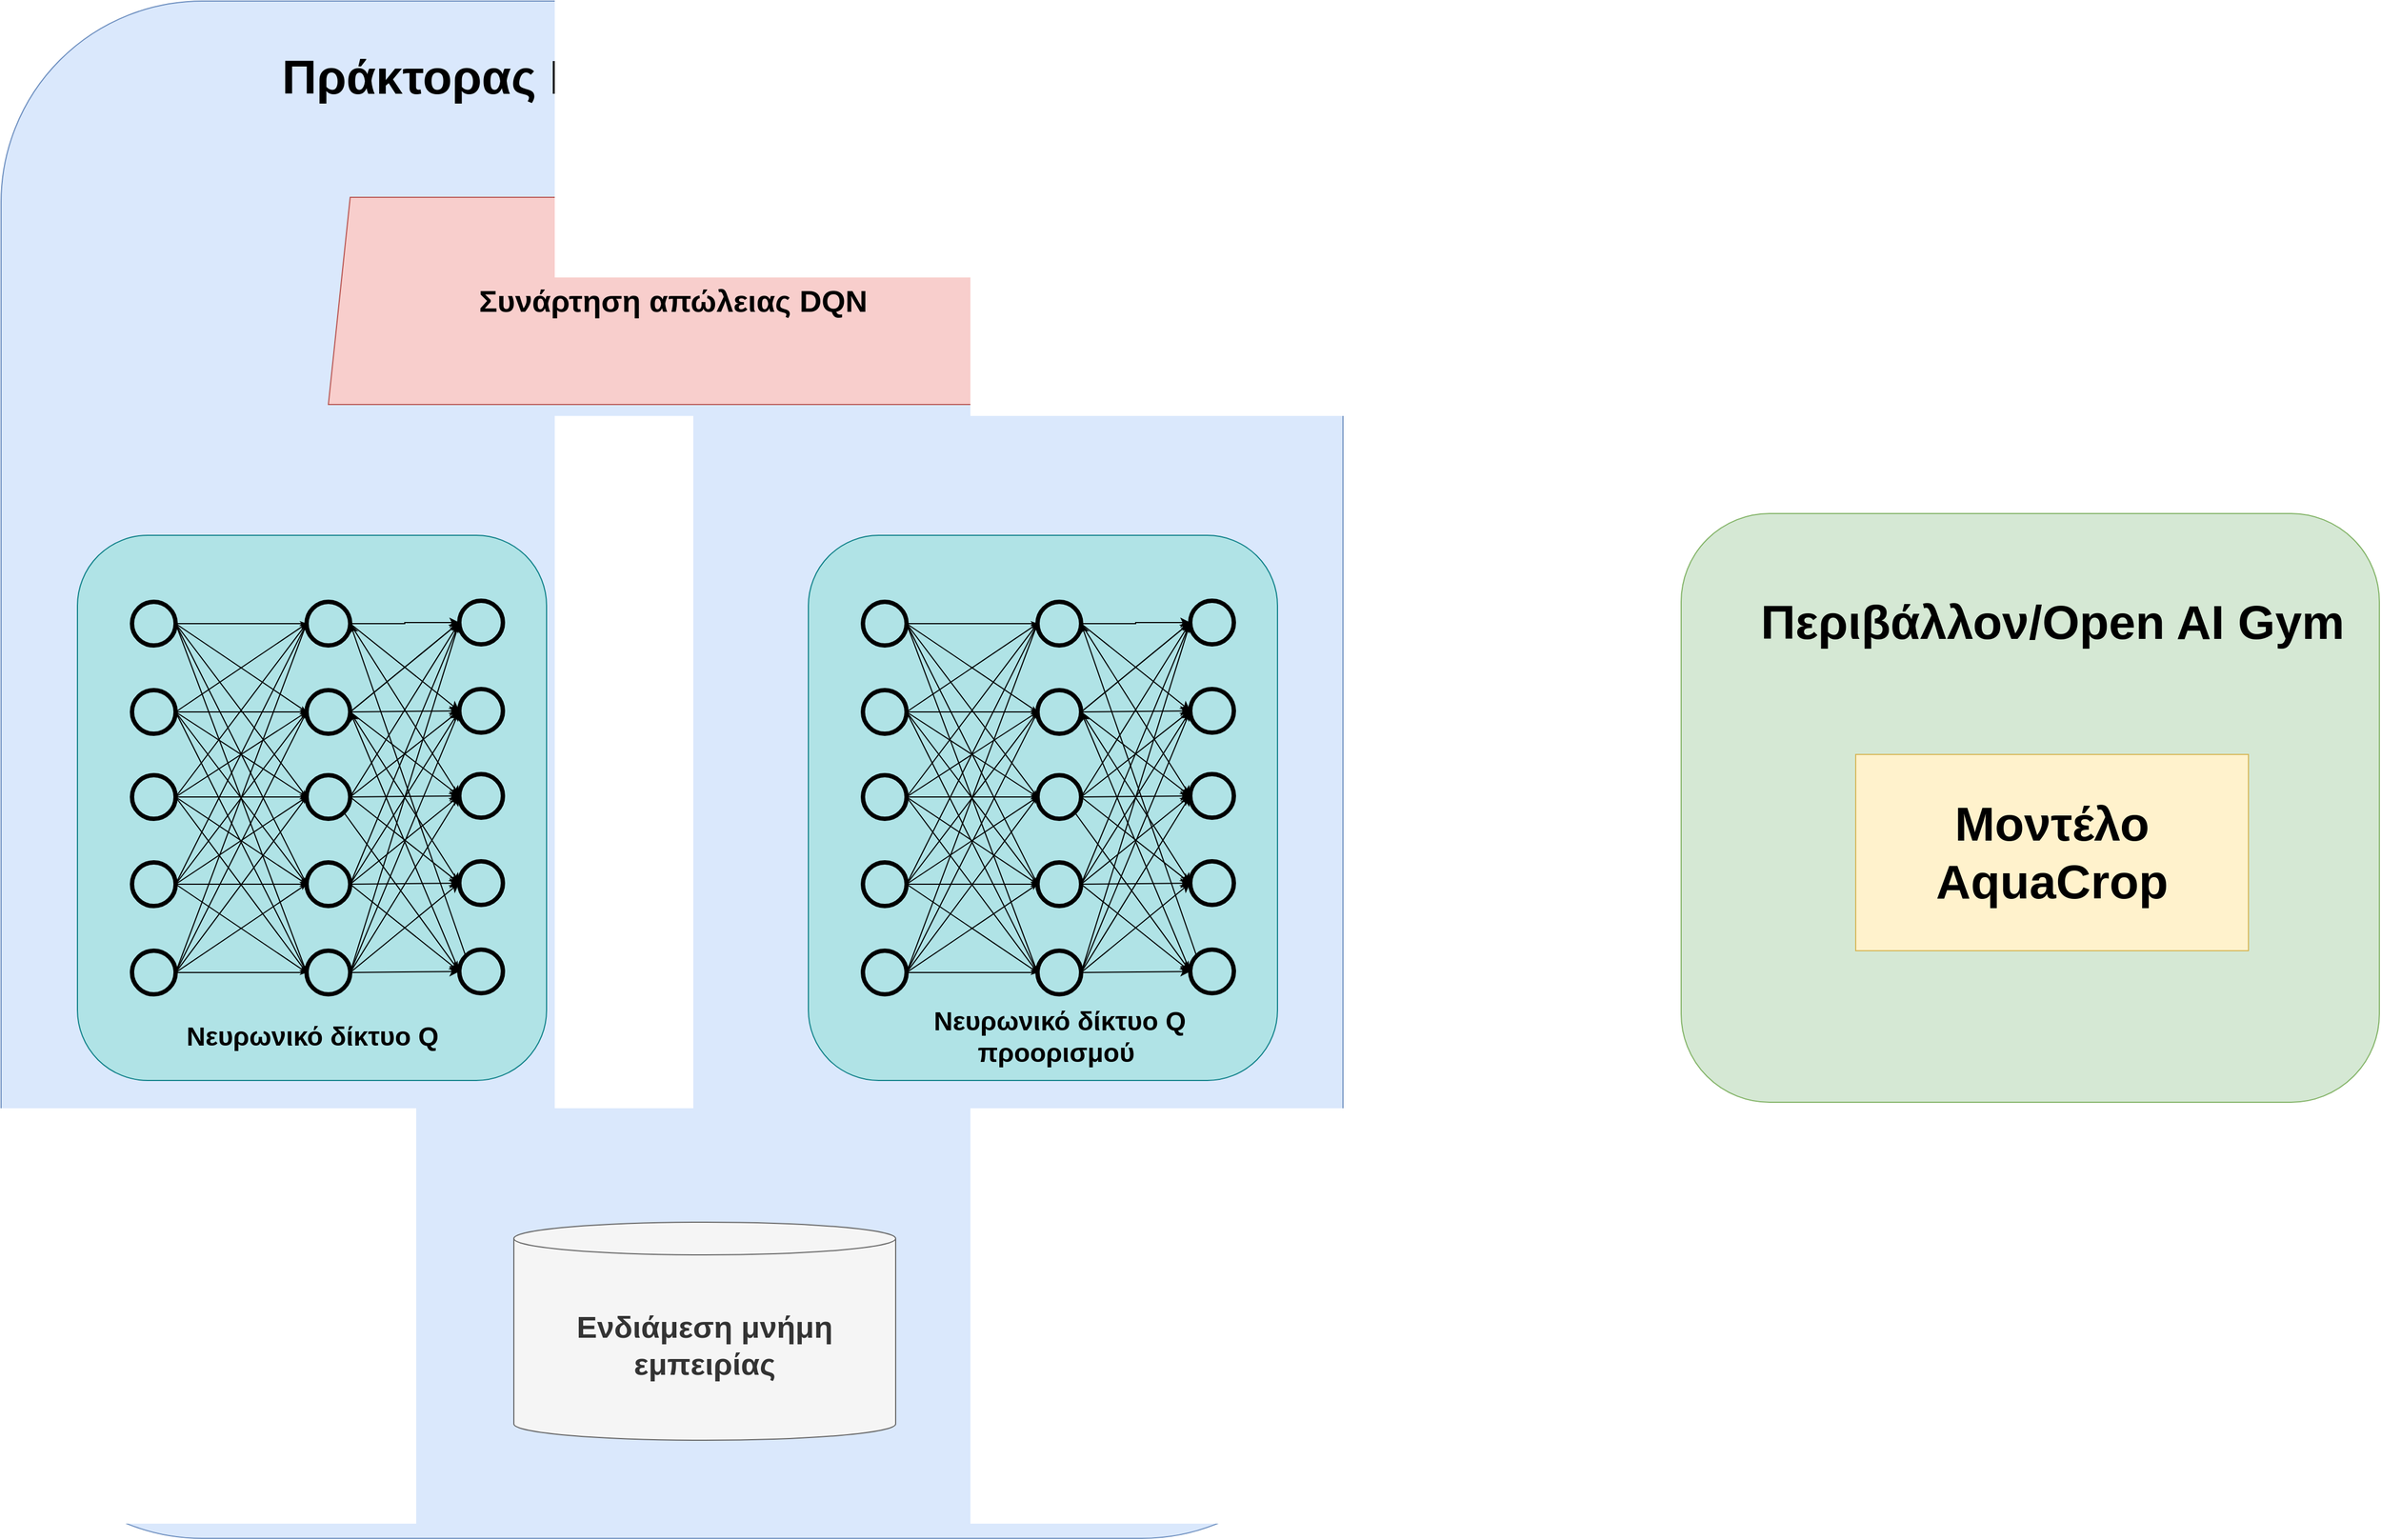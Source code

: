 <mxfile version="18.1.1" type="github">
  <diagram id="VxwVgovdTVbOtR5go3JT" name="Page-1">
    <mxGraphModel dx="3563" dy="2949" grid="1" gridSize="10" guides="1" tooltips="1" connect="1" arrows="1" fold="1" page="1" pageScale="1" pageWidth="850" pageHeight="1100" math="0" shadow="0">
      <root>
        <mxCell id="0" />
        <mxCell id="1" parent="0" />
        <mxCell id="t5spGKLu4FDtKMN-2J0H-313" value="" style="rounded=1;whiteSpace=wrap;html=1;fontSize=28;fillColor=#dae8fc;strokeColor=#6c8ebf;" vertex="1" parent="1">
          <mxGeometry x="160" y="-480" width="1230" height="1410" as="geometry" />
        </mxCell>
        <mxCell id="t5spGKLu4FDtKMN-2J0H-238" value="" style="rounded=1;whiteSpace=wrap;html=1;fontSize=16;fillColor=#b0e3e6;strokeColor=#0e8088;" vertex="1" parent="1">
          <mxGeometry x="230" y="10" width="430" height="500" as="geometry" />
        </mxCell>
        <mxCell id="t5spGKLu4FDtKMN-2J0H-2" value="&lt;font size=&quot;1&quot; style=&quot;&quot;&gt;&lt;b style=&quot;font-size: 28px;&quot;&gt;Ενδιάμεση μνήμη εμπειρίας&lt;/b&gt;&lt;/font&gt;" style="shape=cylinder3;whiteSpace=wrap;html=1;boundedLbl=1;backgroundOutline=1;size=15;fillColor=#f5f5f5;fontColor=#333333;strokeColor=#666666;" vertex="1" parent="1">
          <mxGeometry x="630" y="640" width="350" height="200" as="geometry" />
        </mxCell>
        <mxCell id="t5spGKLu4FDtKMN-2J0H-173" value="" style="ellipse;whiteSpace=wrap;html=1;aspect=fixed;strokeWidth=4;fillColor=none;fontColor=#666666;align=center;" vertex="1" parent="1">
          <mxGeometry x="280" y="71" width="40" height="40" as="geometry" />
        </mxCell>
        <mxCell id="t5spGKLu4FDtKMN-2J0H-174" value="" style="ellipse;whiteSpace=wrap;html=1;aspect=fixed;strokeWidth=4;fillColor=none;fontColor=#666666;align=center;" vertex="1" parent="1">
          <mxGeometry x="280" y="152" width="40" height="40" as="geometry" />
        </mxCell>
        <mxCell id="t5spGKLu4FDtKMN-2J0H-175" value="" style="ellipse;whiteSpace=wrap;html=1;aspect=fixed;strokeWidth=4;fillColor=none;fontColor=#666666;align=center;" vertex="1" parent="1">
          <mxGeometry x="280" y="230" width="40" height="40" as="geometry" />
        </mxCell>
        <mxCell id="t5spGKLu4FDtKMN-2J0H-176" value="" style="ellipse;whiteSpace=wrap;html=1;aspect=fixed;strokeWidth=4;fillColor=none;fontColor=#666666;align=center;" vertex="1" parent="1">
          <mxGeometry x="280" y="391" width="40" height="40" as="geometry" />
        </mxCell>
        <mxCell id="t5spGKLu4FDtKMN-2J0H-177" value="" style="ellipse;whiteSpace=wrap;html=1;aspect=fixed;strokeWidth=4;fillColor=none;fontColor=#666666;align=center;" vertex="1" parent="1">
          <mxGeometry x="280" y="310" width="40" height="40" as="geometry" />
        </mxCell>
        <mxCell id="t5spGKLu4FDtKMN-2J0H-178" value="" style="edgeStyle=orthogonalEdgeStyle;rounded=0;orthogonalLoop=1;jettySize=auto;html=1;" edge="1" parent="1" source="t5spGKLu4FDtKMN-2J0H-181" target="t5spGKLu4FDtKMN-2J0H-231">
          <mxGeometry relative="1" as="geometry" />
        </mxCell>
        <mxCell id="t5spGKLu4FDtKMN-2J0H-179" style="edgeStyle=none;rounded=0;orthogonalLoop=1;jettySize=auto;html=1;entryX=0;entryY=0.5;entryDx=0;entryDy=0;strokeColor=default;" edge="1" parent="1" target="t5spGKLu4FDtKMN-2J0H-232">
          <mxGeometry relative="1" as="geometry">
            <mxPoint x="480" y="91" as="sourcePoint" />
          </mxGeometry>
        </mxCell>
        <mxCell id="t5spGKLu4FDtKMN-2J0H-180" style="edgeStyle=none;rounded=0;orthogonalLoop=1;jettySize=auto;html=1;exitX=1;exitY=0.5;exitDx=0;exitDy=0;entryX=0;entryY=0.5;entryDx=0;entryDy=0;strokeColor=default;" edge="1" parent="1" source="t5spGKLu4FDtKMN-2J0H-181" target="t5spGKLu4FDtKMN-2J0H-233">
          <mxGeometry relative="1" as="geometry" />
        </mxCell>
        <mxCell id="t5spGKLu4FDtKMN-2J0H-181" value="" style="ellipse;whiteSpace=wrap;html=1;aspect=fixed;strokeWidth=4;fillColor=none;fontColor=#666666;align=center;" vertex="1" parent="1">
          <mxGeometry x="440" y="71" width="40" height="40" as="geometry" />
        </mxCell>
        <mxCell id="t5spGKLu4FDtKMN-2J0H-182" style="orthogonalLoop=1;jettySize=auto;html=1;exitX=1;exitY=0.5;exitDx=0;exitDy=0;entryX=0;entryY=0.5;entryDx=0;entryDy=0;strokeColor=default;rounded=0;" edge="1" parent="1" source="t5spGKLu4FDtKMN-2J0H-187" target="t5spGKLu4FDtKMN-2J0H-231">
          <mxGeometry relative="1" as="geometry" />
        </mxCell>
        <mxCell id="t5spGKLu4FDtKMN-2J0H-183" style="edgeStyle=none;rounded=0;orthogonalLoop=1;jettySize=auto;html=1;exitX=1;exitY=0.5;exitDx=0;exitDy=0;entryX=0;entryY=0.5;entryDx=0;entryDy=0;strokeColor=default;" edge="1" parent="1" source="t5spGKLu4FDtKMN-2J0H-187" target="t5spGKLu4FDtKMN-2J0H-233">
          <mxGeometry relative="1" as="geometry" />
        </mxCell>
        <mxCell id="t5spGKLu4FDtKMN-2J0H-184" style="edgeStyle=none;rounded=0;orthogonalLoop=1;jettySize=auto;html=1;exitX=1;exitY=0.5;exitDx=0;exitDy=0;entryX=0;entryY=0.5;entryDx=0;entryDy=0;strokeColor=default;" edge="1" parent="1" source="t5spGKLu4FDtKMN-2J0H-187" target="t5spGKLu4FDtKMN-2J0H-231">
          <mxGeometry relative="1" as="geometry" />
        </mxCell>
        <mxCell id="t5spGKLu4FDtKMN-2J0H-185" style="edgeStyle=none;rounded=0;orthogonalLoop=1;jettySize=auto;html=1;exitX=1;exitY=0.5;exitDx=0;exitDy=0;entryX=0;entryY=0.5;entryDx=0;entryDy=0;strokeColor=default;" edge="1" parent="1" source="t5spGKLu4FDtKMN-2J0H-187" target="t5spGKLu4FDtKMN-2J0H-237">
          <mxGeometry relative="1" as="geometry" />
        </mxCell>
        <mxCell id="t5spGKLu4FDtKMN-2J0H-186" style="edgeStyle=none;rounded=0;orthogonalLoop=1;jettySize=auto;html=1;exitX=1;exitY=0.5;exitDx=0;exitDy=0;entryX=0;entryY=0.5;entryDx=0;entryDy=0;strokeColor=default;" edge="1" parent="1" source="t5spGKLu4FDtKMN-2J0H-187" target="t5spGKLu4FDtKMN-2J0H-232">
          <mxGeometry relative="1" as="geometry" />
        </mxCell>
        <mxCell id="t5spGKLu4FDtKMN-2J0H-187" value="" style="ellipse;whiteSpace=wrap;html=1;aspect=fixed;strokeWidth=4;fillColor=none;fontColor=#666666;align=center;" vertex="1" parent="1">
          <mxGeometry x="440" y="152" width="40" height="40" as="geometry" />
        </mxCell>
        <mxCell id="t5spGKLu4FDtKMN-2J0H-188" style="edgeStyle=none;rounded=0;orthogonalLoop=1;jettySize=auto;html=1;exitX=1;exitY=0.5;exitDx=0;exitDy=0;entryX=0;entryY=0.5;entryDx=0;entryDy=0;strokeColor=default;" edge="1" parent="1" source="t5spGKLu4FDtKMN-2J0H-193" target="t5spGKLu4FDtKMN-2J0H-237">
          <mxGeometry relative="1" as="geometry" />
        </mxCell>
        <mxCell id="t5spGKLu4FDtKMN-2J0H-189" style="edgeStyle=none;rounded=0;orthogonalLoop=1;jettySize=auto;html=1;exitX=1;exitY=0.5;exitDx=0;exitDy=0;entryX=0;entryY=0.5;entryDx=0;entryDy=0;strokeColor=default;" edge="1" parent="1" source="t5spGKLu4FDtKMN-2J0H-193" target="t5spGKLu4FDtKMN-2J0H-232">
          <mxGeometry relative="1" as="geometry" />
        </mxCell>
        <mxCell id="t5spGKLu4FDtKMN-2J0H-190" style="edgeStyle=none;rounded=0;orthogonalLoop=1;jettySize=auto;html=1;exitX=1;exitY=1;exitDx=0;exitDy=0;entryX=0;entryY=0.5;entryDx=0;entryDy=0;strokeColor=default;" edge="1" parent="1" source="t5spGKLu4FDtKMN-2J0H-193" target="t5spGKLu4FDtKMN-2J0H-236">
          <mxGeometry relative="1" as="geometry" />
        </mxCell>
        <mxCell id="t5spGKLu4FDtKMN-2J0H-191" style="edgeStyle=none;rounded=0;orthogonalLoop=1;jettySize=auto;html=1;exitX=1;exitY=0.5;exitDx=0;exitDy=0;strokeColor=default;entryX=0;entryY=0.5;entryDx=0;entryDy=0;" edge="1" parent="1" source="t5spGKLu4FDtKMN-2J0H-193" target="t5spGKLu4FDtKMN-2J0H-231">
          <mxGeometry relative="1" as="geometry">
            <mxPoint x="560" y="91" as="targetPoint" />
          </mxGeometry>
        </mxCell>
        <mxCell id="t5spGKLu4FDtKMN-2J0H-192" style="edgeStyle=none;rounded=0;orthogonalLoop=1;jettySize=auto;html=1;exitX=1;exitY=0.5;exitDx=0;exitDy=0;entryX=0;entryY=0.5;entryDx=0;entryDy=0;strokeColor=default;" edge="1" parent="1" source="t5spGKLu4FDtKMN-2J0H-193" target="t5spGKLu4FDtKMN-2J0H-233">
          <mxGeometry relative="1" as="geometry" />
        </mxCell>
        <mxCell id="t5spGKLu4FDtKMN-2J0H-193" value="" style="ellipse;whiteSpace=wrap;html=1;aspect=fixed;strokeWidth=4;fillColor=none;fontColor=#666666;align=center;" vertex="1" parent="1">
          <mxGeometry x="440" y="230" width="40" height="40" as="geometry" />
        </mxCell>
        <mxCell id="t5spGKLu4FDtKMN-2J0H-194" style="edgeStyle=none;rounded=0;orthogonalLoop=1;jettySize=auto;html=1;exitX=1;exitY=0.5;exitDx=0;exitDy=0;entryX=0;entryY=0.5;entryDx=0;entryDy=0;strokeColor=default;" edge="1" parent="1" source="t5spGKLu4FDtKMN-2J0H-199" target="t5spGKLu4FDtKMN-2J0H-236">
          <mxGeometry relative="1" as="geometry" />
        </mxCell>
        <mxCell id="t5spGKLu4FDtKMN-2J0H-195" style="edgeStyle=none;rounded=0;orthogonalLoop=1;jettySize=auto;html=1;exitX=1;exitY=0.5;exitDx=0;exitDy=0;entryX=0;entryY=0.5;entryDx=0;entryDy=0;strokeColor=default;" edge="1" parent="1" source="t5spGKLu4FDtKMN-2J0H-199" target="t5spGKLu4FDtKMN-2J0H-237">
          <mxGeometry relative="1" as="geometry" />
        </mxCell>
        <mxCell id="t5spGKLu4FDtKMN-2J0H-196" style="edgeStyle=none;rounded=0;orthogonalLoop=1;jettySize=auto;html=1;exitX=1;exitY=0.5;exitDx=0;exitDy=0;entryX=0;entryY=0.5;entryDx=0;entryDy=0;strokeColor=default;" edge="1" parent="1" source="t5spGKLu4FDtKMN-2J0H-199" target="t5spGKLu4FDtKMN-2J0H-233">
          <mxGeometry relative="1" as="geometry" />
        </mxCell>
        <mxCell id="t5spGKLu4FDtKMN-2J0H-197" style="edgeStyle=none;rounded=0;orthogonalLoop=1;jettySize=auto;html=1;exitX=1;exitY=0.5;exitDx=0;exitDy=0;entryX=0;entryY=0.5;entryDx=0;entryDy=0;strokeColor=default;" edge="1" parent="1" source="t5spGKLu4FDtKMN-2J0H-199" target="t5spGKLu4FDtKMN-2J0H-232">
          <mxGeometry relative="1" as="geometry" />
        </mxCell>
        <mxCell id="t5spGKLu4FDtKMN-2J0H-198" style="edgeStyle=none;rounded=0;orthogonalLoop=1;jettySize=auto;html=1;exitX=1;exitY=0.5;exitDx=0;exitDy=0;entryX=0;entryY=0.5;entryDx=0;entryDy=0;strokeColor=default;" edge="1" parent="1" source="t5spGKLu4FDtKMN-2J0H-199" target="t5spGKLu4FDtKMN-2J0H-231">
          <mxGeometry relative="1" as="geometry" />
        </mxCell>
        <mxCell id="t5spGKLu4FDtKMN-2J0H-199" value="" style="ellipse;whiteSpace=wrap;html=1;aspect=fixed;strokeWidth=4;fillColor=none;fontColor=#666666;align=center;" vertex="1" parent="1">
          <mxGeometry x="440" y="391" width="40" height="40" as="geometry" />
        </mxCell>
        <mxCell id="t5spGKLu4FDtKMN-2J0H-200" style="edgeStyle=none;rounded=0;orthogonalLoop=1;jettySize=auto;html=1;exitX=1;exitY=0.5;exitDx=0;exitDy=0;entryX=0;entryY=0.5;entryDx=0;entryDy=0;strokeColor=default;" edge="1" parent="1" source="t5spGKLu4FDtKMN-2J0H-205" target="t5spGKLu4FDtKMN-2J0H-236">
          <mxGeometry relative="1" as="geometry" />
        </mxCell>
        <mxCell id="t5spGKLu4FDtKMN-2J0H-201" style="edgeStyle=none;rounded=0;orthogonalLoop=1;jettySize=auto;html=1;exitX=1;exitY=0.5;exitDx=0;exitDy=0;entryX=0;entryY=0.5;entryDx=0;entryDy=0;strokeColor=default;" edge="1" parent="1" source="t5spGKLu4FDtKMN-2J0H-205" target="t5spGKLu4FDtKMN-2J0H-237">
          <mxGeometry relative="1" as="geometry" />
        </mxCell>
        <mxCell id="t5spGKLu4FDtKMN-2J0H-202" style="edgeStyle=none;rounded=0;orthogonalLoop=1;jettySize=auto;html=1;exitX=1;exitY=0.5;exitDx=0;exitDy=0;entryX=0;entryY=0.5;entryDx=0;entryDy=0;strokeColor=default;" edge="1" parent="1" source="t5spGKLu4FDtKMN-2J0H-205" target="t5spGKLu4FDtKMN-2J0H-233">
          <mxGeometry relative="1" as="geometry" />
        </mxCell>
        <mxCell id="t5spGKLu4FDtKMN-2J0H-203" style="edgeStyle=none;rounded=0;orthogonalLoop=1;jettySize=auto;html=1;exitX=1;exitY=0.5;exitDx=0;exitDy=0;entryX=0;entryY=0.5;entryDx=0;entryDy=0;strokeColor=default;" edge="1" parent="1" source="t5spGKLu4FDtKMN-2J0H-205" target="t5spGKLu4FDtKMN-2J0H-232">
          <mxGeometry relative="1" as="geometry" />
        </mxCell>
        <mxCell id="t5spGKLu4FDtKMN-2J0H-204" style="edgeStyle=none;rounded=0;orthogonalLoop=1;jettySize=auto;html=1;exitX=1;exitY=0.5;exitDx=0;exitDy=0;entryX=0;entryY=0.5;entryDx=0;entryDy=0;strokeColor=default;" edge="1" parent="1" source="t5spGKLu4FDtKMN-2J0H-205" target="t5spGKLu4FDtKMN-2J0H-231">
          <mxGeometry relative="1" as="geometry" />
        </mxCell>
        <mxCell id="t5spGKLu4FDtKMN-2J0H-205" value="" style="ellipse;whiteSpace=wrap;html=1;aspect=fixed;strokeWidth=4;fillColor=none;fontColor=#666666;align=center;" vertex="1" parent="1">
          <mxGeometry x="440" y="310" width="40" height="40" as="geometry" />
        </mxCell>
        <mxCell id="t5spGKLu4FDtKMN-2J0H-206" value="" style="endArrow=classicThin;html=1;shadow=0;strokeColor=#000000;strokeWidth=1;fontColor=#666666;entryX=0;entryY=0.5;endFill=1;exitX=1;exitY=0.5;endSize=3;" edge="1" parent="1" source="t5spGKLu4FDtKMN-2J0H-173" target="t5spGKLu4FDtKMN-2J0H-199">
          <mxGeometry width="50" height="50" relative="1" as="geometry">
            <mxPoint x="341" y="136" as="sourcePoint" />
            <mxPoint x="391" y="111" as="targetPoint" />
          </mxGeometry>
        </mxCell>
        <mxCell id="t5spGKLu4FDtKMN-2J0H-207" value="" style="endArrow=classicThin;html=1;shadow=0;strokeColor=#000000;strokeWidth=1;fontColor=#666666;entryX=0;entryY=0.5;exitX=1;exitY=0.5;endFill=1;endSize=3;" edge="1" parent="1" source="t5spGKLu4FDtKMN-2J0H-173" target="t5spGKLu4FDtKMN-2J0H-205">
          <mxGeometry width="50" height="50" relative="1" as="geometry">
            <mxPoint x="351" y="131" as="sourcePoint" />
            <mxPoint x="441" y="356" as="targetPoint" />
          </mxGeometry>
        </mxCell>
        <mxCell id="t5spGKLu4FDtKMN-2J0H-208" value="" style="endArrow=classicThin;html=1;shadow=0;strokeColor=#000000;strokeWidth=1;fontColor=#666666;entryX=0;entryY=0.5;endFill=1;exitX=1;exitY=0.5;endSize=3;" edge="1" parent="1" source="t5spGKLu4FDtKMN-2J0H-173" target="t5spGKLu4FDtKMN-2J0H-193">
          <mxGeometry width="50" height="50" relative="1" as="geometry">
            <mxPoint x="341" y="131" as="sourcePoint" />
            <mxPoint x="441" y="311" as="targetPoint" />
          </mxGeometry>
        </mxCell>
        <mxCell id="t5spGKLu4FDtKMN-2J0H-209" value="" style="endArrow=classicThin;html=1;shadow=0;strokeColor=#000000;strokeWidth=1;fontColor=#666666;entryX=0;entryY=0.5;endFill=1;exitX=1;exitY=0.5;endSize=3;" edge="1" parent="1" source="t5spGKLu4FDtKMN-2J0H-173" target="t5spGKLu4FDtKMN-2J0H-187">
          <mxGeometry width="50" height="50" relative="1" as="geometry">
            <mxPoint x="341" y="131" as="sourcePoint" />
            <mxPoint x="441" y="251" as="targetPoint" />
          </mxGeometry>
        </mxCell>
        <mxCell id="t5spGKLu4FDtKMN-2J0H-210" value="" style="endArrow=classicThin;html=1;shadow=0;strokeColor=#000000;strokeWidth=1;fontColor=#666666;entryX=0;entryY=0.5;exitX=1;exitY=0.5;endFill=1;endSize=3;" edge="1" parent="1" source="t5spGKLu4FDtKMN-2J0H-173" target="t5spGKLu4FDtKMN-2J0H-181">
          <mxGeometry width="50" height="50" relative="1" as="geometry">
            <mxPoint x="351" y="98" as="sourcePoint" />
            <mxPoint x="441" y="148" as="targetPoint" />
          </mxGeometry>
        </mxCell>
        <mxCell id="t5spGKLu4FDtKMN-2J0H-211" value="" style="endArrow=classicThin;html=1;shadow=0;strokeColor=#000000;strokeWidth=1;fontColor=#666666;entryX=0;entryY=0.5;exitX=1;exitY=0.5;endFill=1;endSize=3;" edge="1" parent="1" source="t5spGKLu4FDtKMN-2J0H-174" target="t5spGKLu4FDtKMN-2J0H-199">
          <mxGeometry width="50" height="50" relative="1" as="geometry">
            <mxPoint x="351" y="146" as="sourcePoint" />
            <mxPoint x="441" y="371" as="targetPoint" />
          </mxGeometry>
        </mxCell>
        <mxCell id="t5spGKLu4FDtKMN-2J0H-212" value="" style="endArrow=classicThin;html=1;shadow=0;strokeColor=#000000;strokeWidth=1;fontColor=#666666;entryX=0;entryY=0.5;exitX=1;exitY=0.5;endFill=1;endSize=3;" edge="1" parent="1" source="t5spGKLu4FDtKMN-2J0H-174" target="t5spGKLu4FDtKMN-2J0H-205">
          <mxGeometry width="50" height="50" relative="1" as="geometry">
            <mxPoint x="351" y="191" as="sourcePoint" />
            <mxPoint x="441" y="371" as="targetPoint" />
          </mxGeometry>
        </mxCell>
        <mxCell id="t5spGKLu4FDtKMN-2J0H-213" value="" style="endArrow=classicThin;html=1;shadow=0;strokeColor=#000000;strokeWidth=1;fontColor=#666666;entryX=0;entryY=0.5;exitX=1;exitY=0.5;endFill=1;endSize=3;" edge="1" parent="1" source="t5spGKLu4FDtKMN-2J0H-174" target="t5spGKLu4FDtKMN-2J0H-193">
          <mxGeometry width="50" height="50" relative="1" as="geometry">
            <mxPoint x="341" y="191" as="sourcePoint" />
            <mxPoint x="441" y="311" as="targetPoint" />
          </mxGeometry>
        </mxCell>
        <mxCell id="t5spGKLu4FDtKMN-2J0H-214" value="" style="endArrow=classicThin;html=1;shadow=0;strokeColor=#000000;strokeWidth=1;fontColor=#666666;entryX=0;entryY=0.5;exitX=1;exitY=0.5;endFill=1;endSize=3;" edge="1" parent="1" source="t5spGKLu4FDtKMN-2J0H-174" target="t5spGKLu4FDtKMN-2J0H-187">
          <mxGeometry width="50" height="50" relative="1" as="geometry">
            <mxPoint x="351" y="179" as="sourcePoint" />
            <mxPoint x="441" y="239" as="targetPoint" />
          </mxGeometry>
        </mxCell>
        <mxCell id="t5spGKLu4FDtKMN-2J0H-215" value="" style="endArrow=classicThin;html=1;shadow=0;strokeColor=#000000;strokeWidth=1;fontColor=#666666;entryX=0;entryY=0.5;endFill=1;exitX=1;exitY=0.5;endSize=3;" edge="1" parent="1" source="t5spGKLu4FDtKMN-2J0H-174" target="t5spGKLu4FDtKMN-2J0H-181">
          <mxGeometry width="50" height="50" relative="1" as="geometry">
            <mxPoint x="341" y="181" as="sourcePoint" />
            <mxPoint x="431" y="181" as="targetPoint" />
          </mxGeometry>
        </mxCell>
        <mxCell id="t5spGKLu4FDtKMN-2J0H-216" value="" style="endArrow=classicThin;html=1;shadow=0;strokeColor=#000000;strokeWidth=1;fontColor=#666666;entryX=0;entryY=0.5;exitX=1;exitY=0.5;endFill=1;endSize=3;" edge="1" parent="1" source="t5spGKLu4FDtKMN-2J0H-175" target="t5spGKLu4FDtKMN-2J0H-193">
          <mxGeometry width="50" height="50" relative="1" as="geometry">
            <mxPoint x="351" y="200" as="sourcePoint" />
            <mxPoint x="441" y="200" as="targetPoint" />
          </mxGeometry>
        </mxCell>
        <mxCell id="t5spGKLu4FDtKMN-2J0H-217" value="" style="endArrow=classicThin;html=1;shadow=0;strokeColor=#000000;strokeWidth=1;fontColor=#666666;entryX=0;entryY=0.5;exitX=1;exitY=0.5;endFill=1;endSize=3;" edge="1" parent="1" source="t5spGKLu4FDtKMN-2J0H-175" target="t5spGKLu4FDtKMN-2J0H-205">
          <mxGeometry width="50" height="50" relative="1" as="geometry">
            <mxPoint x="351" y="254" as="sourcePoint" />
            <mxPoint x="441" y="254" as="targetPoint" />
          </mxGeometry>
        </mxCell>
        <mxCell id="t5spGKLu4FDtKMN-2J0H-218" value="" style="endArrow=classicThin;html=1;shadow=0;strokeColor=#000000;strokeWidth=1;fontColor=#666666;entryX=0;entryY=0.5;exitX=1;exitY=0.5;endFill=1;endSize=3;" edge="1" parent="1" source="t5spGKLu4FDtKMN-2J0H-175" target="t5spGKLu4FDtKMN-2J0H-199">
          <mxGeometry width="50" height="50" relative="1" as="geometry">
            <mxPoint x="351" y="254" as="sourcePoint" />
            <mxPoint x="441" y="314" as="targetPoint" />
          </mxGeometry>
        </mxCell>
        <mxCell id="t5spGKLu4FDtKMN-2J0H-219" value="" style="endArrow=classicThin;html=1;shadow=0;strokeColor=#000000;strokeWidth=1;fontColor=#666666;entryX=0;entryY=0.5;exitX=1;exitY=0.5;endFill=1;endSize=3;" edge="1" parent="1" source="t5spGKLu4FDtKMN-2J0H-175" target="t5spGKLu4FDtKMN-2J0H-187">
          <mxGeometry width="50" height="50" relative="1" as="geometry">
            <mxPoint x="351" y="254" as="sourcePoint" />
            <mxPoint x="441" y="254" as="targetPoint" />
          </mxGeometry>
        </mxCell>
        <mxCell id="t5spGKLu4FDtKMN-2J0H-220" value="" style="endArrow=classicThin;html=1;shadow=0;strokeColor=#000000;strokeWidth=1;fontColor=#666666;entryX=0;entryY=0.5;exitX=1;exitY=0.5;endFill=1;endSize=3;" edge="1" parent="1" source="t5spGKLu4FDtKMN-2J0H-175" target="t5spGKLu4FDtKMN-2J0H-181">
          <mxGeometry width="50" height="50" relative="1" as="geometry">
            <mxPoint x="351" y="254" as="sourcePoint" />
            <mxPoint x="441" y="194" as="targetPoint" />
          </mxGeometry>
        </mxCell>
        <mxCell id="t5spGKLu4FDtKMN-2J0H-221" value="" style="endArrow=classicThin;html=1;shadow=0;strokeColor=#000000;strokeWidth=1;fontColor=#666666;entryX=0;entryY=0.5;exitX=1;exitY=0.5;endFill=1;endSize=3;" edge="1" parent="1" source="t5spGKLu4FDtKMN-2J0H-177" target="t5spGKLu4FDtKMN-2J0H-205">
          <mxGeometry width="50" height="50" relative="1" as="geometry">
            <mxPoint x="351" y="280" as="sourcePoint" />
            <mxPoint x="441" y="280" as="targetPoint" />
          </mxGeometry>
        </mxCell>
        <mxCell id="t5spGKLu4FDtKMN-2J0H-222" value="" style="endArrow=classicThin;html=1;shadow=0;strokeColor=#000000;strokeWidth=1;fontColor=#666666;entryX=0;entryY=0.5;exitX=1;exitY=0.5;endFill=1;endSize=3;" edge="1" parent="1" source="t5spGKLu4FDtKMN-2J0H-176" target="t5spGKLu4FDtKMN-2J0H-199">
          <mxGeometry width="50" height="50" relative="1" as="geometry">
            <mxPoint x="351" y="370" as="sourcePoint" />
            <mxPoint x="441" y="370" as="targetPoint" />
          </mxGeometry>
        </mxCell>
        <mxCell id="t5spGKLu4FDtKMN-2J0H-223" value="" style="endArrow=classicThin;html=1;shadow=0;strokeColor=#000000;strokeWidth=1;fontColor=#666666;entryX=0;entryY=0.5;exitX=1;exitY=0.5;endFill=1;endSize=3;" edge="1" parent="1" source="t5spGKLu4FDtKMN-2J0H-176" target="t5spGKLu4FDtKMN-2J0H-205">
          <mxGeometry width="50" height="50" relative="1" as="geometry">
            <mxPoint x="351" y="374" as="sourcePoint" />
            <mxPoint x="441" y="374" as="targetPoint" />
          </mxGeometry>
        </mxCell>
        <mxCell id="t5spGKLu4FDtKMN-2J0H-224" value="" style="endArrow=classicThin;html=1;shadow=0;strokeColor=#000000;strokeWidth=1;fontColor=#666666;entryX=0;entryY=0.5;exitX=1;exitY=0.5;endFill=1;endSize=3;" edge="1" parent="1" source="t5spGKLu4FDtKMN-2J0H-176" target="t5spGKLu4FDtKMN-2J0H-193">
          <mxGeometry width="50" height="50" relative="1" as="geometry">
            <mxPoint x="351" y="374" as="sourcePoint" />
            <mxPoint x="441" y="314" as="targetPoint" />
          </mxGeometry>
        </mxCell>
        <mxCell id="t5spGKLu4FDtKMN-2J0H-225" value="" style="endArrow=classicThin;html=1;shadow=0;strokeColor=#000000;strokeWidth=1;fontColor=#666666;entryX=0;entryY=0.5;exitX=1;exitY=0.5;endFill=1;endSize=3;" edge="1" parent="1" source="t5spGKLu4FDtKMN-2J0H-176" target="t5spGKLu4FDtKMN-2J0H-187">
          <mxGeometry width="50" height="50" relative="1" as="geometry">
            <mxPoint x="351" y="374" as="sourcePoint" />
            <mxPoint x="441" y="254" as="targetPoint" />
          </mxGeometry>
        </mxCell>
        <mxCell id="t5spGKLu4FDtKMN-2J0H-226" value="" style="endArrow=classicThin;html=1;shadow=0;strokeColor=#000000;strokeWidth=1;fontColor=#666666;entryX=0;entryY=0.5;exitX=1;exitY=0.5;endFill=1;endSize=3;" edge="1" parent="1" source="t5spGKLu4FDtKMN-2J0H-176" target="t5spGKLu4FDtKMN-2J0H-181">
          <mxGeometry width="50" height="50" relative="1" as="geometry">
            <mxPoint x="351" y="374" as="sourcePoint" />
            <mxPoint x="441" y="194" as="targetPoint" />
          </mxGeometry>
        </mxCell>
        <mxCell id="t5spGKLu4FDtKMN-2J0H-227" value="" style="endArrow=classicThin;html=1;shadow=0;strokeColor=#000000;strokeWidth=1;fontColor=#666666;exitX=1;exitY=0.5;endFill=1;entryX=0;entryY=0.5;endSize=3;" edge="1" parent="1" source="t5spGKLu4FDtKMN-2J0H-177" target="t5spGKLu4FDtKMN-2J0H-199">
          <mxGeometry width="50" height="50" relative="1" as="geometry">
            <mxPoint x="351" y="314" as="sourcePoint" />
            <mxPoint x="431" y="361" as="targetPoint" />
          </mxGeometry>
        </mxCell>
        <mxCell id="t5spGKLu4FDtKMN-2J0H-228" value="" style="endArrow=classicThin;html=1;shadow=0;strokeColor=#000000;strokeWidth=1;fontColor=#666666;entryX=0;entryY=0.5;exitX=1;exitY=0.5;endFill=1;endSize=3;" edge="1" parent="1" source="t5spGKLu4FDtKMN-2J0H-177" target="t5spGKLu4FDtKMN-2J0H-193">
          <mxGeometry width="50" height="50" relative="1" as="geometry">
            <mxPoint x="351" y="314" as="sourcePoint" />
            <mxPoint x="441" y="314" as="targetPoint" />
          </mxGeometry>
        </mxCell>
        <mxCell id="t5spGKLu4FDtKMN-2J0H-229" value="" style="endArrow=classicThin;html=1;shadow=0;strokeColor=#000000;strokeWidth=1;fontColor=#666666;entryX=0;entryY=0.5;exitX=1;exitY=0.5;endFill=1;endSize=3;" edge="1" parent="1" source="t5spGKLu4FDtKMN-2J0H-177" target="t5spGKLu4FDtKMN-2J0H-187">
          <mxGeometry width="50" height="50" relative="1" as="geometry">
            <mxPoint x="351" y="314" as="sourcePoint" />
            <mxPoint x="441" y="254" as="targetPoint" />
          </mxGeometry>
        </mxCell>
        <mxCell id="t5spGKLu4FDtKMN-2J0H-230" value="" style="endArrow=classicThin;html=1;shadow=0;strokeColor=#000000;strokeWidth=1;fontColor=#666666;entryX=0;entryY=0.5;exitX=1;exitY=0.5;endFill=1;endSize=3;" edge="1" parent="1" source="t5spGKLu4FDtKMN-2J0H-177" target="t5spGKLu4FDtKMN-2J0H-181">
          <mxGeometry width="50" height="50" relative="1" as="geometry">
            <mxPoint x="351" y="314" as="sourcePoint" />
            <mxPoint x="441" y="194" as="targetPoint" />
          </mxGeometry>
        </mxCell>
        <mxCell id="t5spGKLu4FDtKMN-2J0H-231" value="" style="ellipse;whiteSpace=wrap;html=1;aspect=fixed;strokeWidth=4;fillColor=none;fontColor=#666666;align=center;" vertex="1" parent="1">
          <mxGeometry x="580" y="70" width="40" height="40" as="geometry" />
        </mxCell>
        <mxCell id="t5spGKLu4FDtKMN-2J0H-232" value="" style="ellipse;whiteSpace=wrap;html=1;aspect=fixed;strokeWidth=4;fillColor=none;fontColor=#666666;align=center;" vertex="1" parent="1">
          <mxGeometry x="580" y="151" width="40" height="40" as="geometry" />
        </mxCell>
        <mxCell id="t5spGKLu4FDtKMN-2J0H-233" value="" style="ellipse;whiteSpace=wrap;html=1;aspect=fixed;strokeWidth=4;fillColor=none;fontColor=#666666;align=center;" vertex="1" parent="1">
          <mxGeometry x="580" y="229" width="40" height="40" as="geometry" />
        </mxCell>
        <mxCell id="t5spGKLu4FDtKMN-2J0H-234" style="edgeStyle=none;rounded=0;orthogonalLoop=1;jettySize=auto;html=1;exitX=0;exitY=0.5;exitDx=0;exitDy=0;entryX=1;entryY=0.5;entryDx=0;entryDy=0;strokeColor=default;" edge="1" parent="1" source="t5spGKLu4FDtKMN-2J0H-236" target="t5spGKLu4FDtKMN-2J0H-187">
          <mxGeometry relative="1" as="geometry" />
        </mxCell>
        <mxCell id="t5spGKLu4FDtKMN-2J0H-235" style="edgeStyle=none;rounded=0;orthogonalLoop=1;jettySize=auto;html=1;exitX=0;exitY=0;exitDx=0;exitDy=0;entryX=1;entryY=0.5;entryDx=0;entryDy=0;strokeColor=default;" edge="1" parent="1" source="t5spGKLu4FDtKMN-2J0H-236" target="t5spGKLu4FDtKMN-2J0H-181">
          <mxGeometry relative="1" as="geometry" />
        </mxCell>
        <mxCell id="t5spGKLu4FDtKMN-2J0H-236" value="" style="ellipse;whiteSpace=wrap;html=1;aspect=fixed;strokeWidth=4;fillColor=none;fontColor=#666666;align=center;" vertex="1" parent="1">
          <mxGeometry x="580" y="390" width="40" height="40" as="geometry" />
        </mxCell>
        <mxCell id="t5spGKLu4FDtKMN-2J0H-237" value="" style="ellipse;whiteSpace=wrap;html=1;aspect=fixed;strokeWidth=4;fillColor=none;fontColor=#666666;align=center;" vertex="1" parent="1">
          <mxGeometry x="580" y="309" width="40" height="40" as="geometry" />
        </mxCell>
        <mxCell id="t5spGKLu4FDtKMN-2J0H-242" value="Νευρωνικό δίκτυο Q" style="text;strokeColor=none;fillColor=none;html=1;fontSize=24;fontStyle=1;verticalAlign=middle;align=center;" vertex="1" parent="1">
          <mxGeometry x="355" y="450" width="180" height="40" as="geometry" />
        </mxCell>
        <mxCell id="t5spGKLu4FDtKMN-2J0H-243" value="" style="rounded=1;whiteSpace=wrap;html=1;fontSize=16;fillColor=#b0e3e6;strokeColor=#0e8088;" vertex="1" parent="1">
          <mxGeometry x="900" y="10" width="430" height="500" as="geometry" />
        </mxCell>
        <mxCell id="t5spGKLu4FDtKMN-2J0H-244" value="" style="ellipse;whiteSpace=wrap;html=1;aspect=fixed;strokeWidth=4;fillColor=none;fontColor=#666666;align=center;" vertex="1" parent="1">
          <mxGeometry x="950" y="71" width="40" height="40" as="geometry" />
        </mxCell>
        <mxCell id="t5spGKLu4FDtKMN-2J0H-245" value="" style="ellipse;whiteSpace=wrap;html=1;aspect=fixed;strokeWidth=4;fillColor=none;fontColor=#666666;align=center;" vertex="1" parent="1">
          <mxGeometry x="950" y="152" width="40" height="40" as="geometry" />
        </mxCell>
        <mxCell id="t5spGKLu4FDtKMN-2J0H-246" value="" style="ellipse;whiteSpace=wrap;html=1;aspect=fixed;strokeWidth=4;fillColor=none;fontColor=#666666;align=center;" vertex="1" parent="1">
          <mxGeometry x="950" y="230" width="40" height="40" as="geometry" />
        </mxCell>
        <mxCell id="t5spGKLu4FDtKMN-2J0H-247" value="" style="ellipse;whiteSpace=wrap;html=1;aspect=fixed;strokeWidth=4;fillColor=none;fontColor=#666666;align=center;" vertex="1" parent="1">
          <mxGeometry x="950" y="391" width="40" height="40" as="geometry" />
        </mxCell>
        <mxCell id="t5spGKLu4FDtKMN-2J0H-248" value="" style="ellipse;whiteSpace=wrap;html=1;aspect=fixed;strokeWidth=4;fillColor=none;fontColor=#666666;align=center;" vertex="1" parent="1">
          <mxGeometry x="950" y="310" width="40" height="40" as="geometry" />
        </mxCell>
        <mxCell id="t5spGKLu4FDtKMN-2J0H-249" value="" style="edgeStyle=orthogonalEdgeStyle;rounded=0;orthogonalLoop=1;jettySize=auto;html=1;" edge="1" parent="1" source="t5spGKLu4FDtKMN-2J0H-252" target="t5spGKLu4FDtKMN-2J0H-302">
          <mxGeometry relative="1" as="geometry" />
        </mxCell>
        <mxCell id="t5spGKLu4FDtKMN-2J0H-250" style="edgeStyle=none;rounded=0;orthogonalLoop=1;jettySize=auto;html=1;entryX=0;entryY=0.5;entryDx=0;entryDy=0;strokeColor=default;" edge="1" parent="1" target="t5spGKLu4FDtKMN-2J0H-303">
          <mxGeometry relative="1" as="geometry">
            <mxPoint x="1150" y="91" as="sourcePoint" />
          </mxGeometry>
        </mxCell>
        <mxCell id="t5spGKLu4FDtKMN-2J0H-251" style="edgeStyle=none;rounded=0;orthogonalLoop=1;jettySize=auto;html=1;exitX=1;exitY=0.5;exitDx=0;exitDy=0;entryX=0;entryY=0.5;entryDx=0;entryDy=0;strokeColor=default;" edge="1" parent="1" source="t5spGKLu4FDtKMN-2J0H-252" target="t5spGKLu4FDtKMN-2J0H-304">
          <mxGeometry relative="1" as="geometry" />
        </mxCell>
        <mxCell id="t5spGKLu4FDtKMN-2J0H-252" value="" style="ellipse;whiteSpace=wrap;html=1;aspect=fixed;strokeWidth=4;fillColor=none;fontColor=#666666;align=center;" vertex="1" parent="1">
          <mxGeometry x="1110" y="71" width="40" height="40" as="geometry" />
        </mxCell>
        <mxCell id="t5spGKLu4FDtKMN-2J0H-253" style="orthogonalLoop=1;jettySize=auto;html=1;exitX=1;exitY=0.5;exitDx=0;exitDy=0;entryX=0;entryY=0.5;entryDx=0;entryDy=0;strokeColor=default;rounded=0;" edge="1" parent="1" source="t5spGKLu4FDtKMN-2J0H-258" target="t5spGKLu4FDtKMN-2J0H-302">
          <mxGeometry relative="1" as="geometry" />
        </mxCell>
        <mxCell id="t5spGKLu4FDtKMN-2J0H-254" style="edgeStyle=none;rounded=0;orthogonalLoop=1;jettySize=auto;html=1;exitX=1;exitY=0.5;exitDx=0;exitDy=0;entryX=0;entryY=0.5;entryDx=0;entryDy=0;strokeColor=default;" edge="1" parent="1" source="t5spGKLu4FDtKMN-2J0H-258" target="t5spGKLu4FDtKMN-2J0H-304">
          <mxGeometry relative="1" as="geometry" />
        </mxCell>
        <mxCell id="t5spGKLu4FDtKMN-2J0H-255" style="edgeStyle=none;rounded=0;orthogonalLoop=1;jettySize=auto;html=1;exitX=1;exitY=0.5;exitDx=0;exitDy=0;entryX=0;entryY=0.5;entryDx=0;entryDy=0;strokeColor=default;" edge="1" parent="1" source="t5spGKLu4FDtKMN-2J0H-258" target="t5spGKLu4FDtKMN-2J0H-302">
          <mxGeometry relative="1" as="geometry" />
        </mxCell>
        <mxCell id="t5spGKLu4FDtKMN-2J0H-256" style="edgeStyle=none;rounded=0;orthogonalLoop=1;jettySize=auto;html=1;exitX=1;exitY=0.5;exitDx=0;exitDy=0;entryX=0;entryY=0.5;entryDx=0;entryDy=0;strokeColor=default;" edge="1" parent="1" source="t5spGKLu4FDtKMN-2J0H-258" target="t5spGKLu4FDtKMN-2J0H-308">
          <mxGeometry relative="1" as="geometry" />
        </mxCell>
        <mxCell id="t5spGKLu4FDtKMN-2J0H-257" style="edgeStyle=none;rounded=0;orthogonalLoop=1;jettySize=auto;html=1;exitX=1;exitY=0.5;exitDx=0;exitDy=0;entryX=0;entryY=0.5;entryDx=0;entryDy=0;strokeColor=default;" edge="1" parent="1" source="t5spGKLu4FDtKMN-2J0H-258" target="t5spGKLu4FDtKMN-2J0H-303">
          <mxGeometry relative="1" as="geometry" />
        </mxCell>
        <mxCell id="t5spGKLu4FDtKMN-2J0H-258" value="" style="ellipse;whiteSpace=wrap;html=1;aspect=fixed;strokeWidth=4;fillColor=none;fontColor=#666666;align=center;" vertex="1" parent="1">
          <mxGeometry x="1110" y="152" width="40" height="40" as="geometry" />
        </mxCell>
        <mxCell id="t5spGKLu4FDtKMN-2J0H-259" style="edgeStyle=none;rounded=0;orthogonalLoop=1;jettySize=auto;html=1;exitX=1;exitY=0.5;exitDx=0;exitDy=0;entryX=0;entryY=0.5;entryDx=0;entryDy=0;strokeColor=default;" edge="1" parent="1" source="t5spGKLu4FDtKMN-2J0H-264" target="t5spGKLu4FDtKMN-2J0H-308">
          <mxGeometry relative="1" as="geometry" />
        </mxCell>
        <mxCell id="t5spGKLu4FDtKMN-2J0H-260" style="edgeStyle=none;rounded=0;orthogonalLoop=1;jettySize=auto;html=1;exitX=1;exitY=0.5;exitDx=0;exitDy=0;entryX=0;entryY=0.5;entryDx=0;entryDy=0;strokeColor=default;" edge="1" parent="1" source="t5spGKLu4FDtKMN-2J0H-264" target="t5spGKLu4FDtKMN-2J0H-303">
          <mxGeometry relative="1" as="geometry" />
        </mxCell>
        <mxCell id="t5spGKLu4FDtKMN-2J0H-261" style="edgeStyle=none;rounded=0;orthogonalLoop=1;jettySize=auto;html=1;exitX=1;exitY=1;exitDx=0;exitDy=0;entryX=0;entryY=0.5;entryDx=0;entryDy=0;strokeColor=default;" edge="1" parent="1" source="t5spGKLu4FDtKMN-2J0H-264" target="t5spGKLu4FDtKMN-2J0H-307">
          <mxGeometry relative="1" as="geometry" />
        </mxCell>
        <mxCell id="t5spGKLu4FDtKMN-2J0H-262" style="edgeStyle=none;rounded=0;orthogonalLoop=1;jettySize=auto;html=1;exitX=1;exitY=0.5;exitDx=0;exitDy=0;strokeColor=default;entryX=0;entryY=0.5;entryDx=0;entryDy=0;" edge="1" parent="1" source="t5spGKLu4FDtKMN-2J0H-264" target="t5spGKLu4FDtKMN-2J0H-302">
          <mxGeometry relative="1" as="geometry">
            <mxPoint x="1230" y="91" as="targetPoint" />
          </mxGeometry>
        </mxCell>
        <mxCell id="t5spGKLu4FDtKMN-2J0H-263" style="edgeStyle=none;rounded=0;orthogonalLoop=1;jettySize=auto;html=1;exitX=1;exitY=0.5;exitDx=0;exitDy=0;entryX=0;entryY=0.5;entryDx=0;entryDy=0;strokeColor=default;" edge="1" parent="1" source="t5spGKLu4FDtKMN-2J0H-264" target="t5spGKLu4FDtKMN-2J0H-304">
          <mxGeometry relative="1" as="geometry" />
        </mxCell>
        <mxCell id="t5spGKLu4FDtKMN-2J0H-264" value="" style="ellipse;whiteSpace=wrap;html=1;aspect=fixed;strokeWidth=4;fillColor=none;fontColor=#666666;align=center;" vertex="1" parent="1">
          <mxGeometry x="1110" y="230" width="40" height="40" as="geometry" />
        </mxCell>
        <mxCell id="t5spGKLu4FDtKMN-2J0H-265" style="edgeStyle=none;rounded=0;orthogonalLoop=1;jettySize=auto;html=1;exitX=1;exitY=0.5;exitDx=0;exitDy=0;entryX=0;entryY=0.5;entryDx=0;entryDy=0;strokeColor=default;" edge="1" parent="1" source="t5spGKLu4FDtKMN-2J0H-270" target="t5spGKLu4FDtKMN-2J0H-307">
          <mxGeometry relative="1" as="geometry" />
        </mxCell>
        <mxCell id="t5spGKLu4FDtKMN-2J0H-266" style="edgeStyle=none;rounded=0;orthogonalLoop=1;jettySize=auto;html=1;exitX=1;exitY=0.5;exitDx=0;exitDy=0;entryX=0;entryY=0.5;entryDx=0;entryDy=0;strokeColor=default;" edge="1" parent="1" source="t5spGKLu4FDtKMN-2J0H-270" target="t5spGKLu4FDtKMN-2J0H-308">
          <mxGeometry relative="1" as="geometry" />
        </mxCell>
        <mxCell id="t5spGKLu4FDtKMN-2J0H-267" style="edgeStyle=none;rounded=0;orthogonalLoop=1;jettySize=auto;html=1;exitX=1;exitY=0.5;exitDx=0;exitDy=0;entryX=0;entryY=0.5;entryDx=0;entryDy=0;strokeColor=default;" edge="1" parent="1" source="t5spGKLu4FDtKMN-2J0H-270" target="t5spGKLu4FDtKMN-2J0H-304">
          <mxGeometry relative="1" as="geometry" />
        </mxCell>
        <mxCell id="t5spGKLu4FDtKMN-2J0H-268" style="edgeStyle=none;rounded=0;orthogonalLoop=1;jettySize=auto;html=1;exitX=1;exitY=0.5;exitDx=0;exitDy=0;entryX=0;entryY=0.5;entryDx=0;entryDy=0;strokeColor=default;" edge="1" parent="1" source="t5spGKLu4FDtKMN-2J0H-270" target="t5spGKLu4FDtKMN-2J0H-303">
          <mxGeometry relative="1" as="geometry" />
        </mxCell>
        <mxCell id="t5spGKLu4FDtKMN-2J0H-269" style="edgeStyle=none;rounded=0;orthogonalLoop=1;jettySize=auto;html=1;exitX=1;exitY=0.5;exitDx=0;exitDy=0;entryX=0;entryY=0.5;entryDx=0;entryDy=0;strokeColor=default;" edge="1" parent="1" source="t5spGKLu4FDtKMN-2J0H-270" target="t5spGKLu4FDtKMN-2J0H-302">
          <mxGeometry relative="1" as="geometry" />
        </mxCell>
        <mxCell id="t5spGKLu4FDtKMN-2J0H-270" value="" style="ellipse;whiteSpace=wrap;html=1;aspect=fixed;strokeWidth=4;fillColor=none;fontColor=#666666;align=center;" vertex="1" parent="1">
          <mxGeometry x="1110" y="391" width="40" height="40" as="geometry" />
        </mxCell>
        <mxCell id="t5spGKLu4FDtKMN-2J0H-271" style="edgeStyle=none;rounded=0;orthogonalLoop=1;jettySize=auto;html=1;exitX=1;exitY=0.5;exitDx=0;exitDy=0;entryX=0;entryY=0.5;entryDx=0;entryDy=0;strokeColor=default;" edge="1" parent="1" source="t5spGKLu4FDtKMN-2J0H-276" target="t5spGKLu4FDtKMN-2J0H-307">
          <mxGeometry relative="1" as="geometry" />
        </mxCell>
        <mxCell id="t5spGKLu4FDtKMN-2J0H-272" style="edgeStyle=none;rounded=0;orthogonalLoop=1;jettySize=auto;html=1;exitX=1;exitY=0.5;exitDx=0;exitDy=0;entryX=0;entryY=0.5;entryDx=0;entryDy=0;strokeColor=default;" edge="1" parent="1" source="t5spGKLu4FDtKMN-2J0H-276" target="t5spGKLu4FDtKMN-2J0H-308">
          <mxGeometry relative="1" as="geometry" />
        </mxCell>
        <mxCell id="t5spGKLu4FDtKMN-2J0H-273" style="edgeStyle=none;rounded=0;orthogonalLoop=1;jettySize=auto;html=1;exitX=1;exitY=0.5;exitDx=0;exitDy=0;entryX=0;entryY=0.5;entryDx=0;entryDy=0;strokeColor=default;" edge="1" parent="1" source="t5spGKLu4FDtKMN-2J0H-276" target="t5spGKLu4FDtKMN-2J0H-304">
          <mxGeometry relative="1" as="geometry" />
        </mxCell>
        <mxCell id="t5spGKLu4FDtKMN-2J0H-274" style="edgeStyle=none;rounded=0;orthogonalLoop=1;jettySize=auto;html=1;exitX=1;exitY=0.5;exitDx=0;exitDy=0;entryX=0;entryY=0.5;entryDx=0;entryDy=0;strokeColor=default;" edge="1" parent="1" source="t5spGKLu4FDtKMN-2J0H-276" target="t5spGKLu4FDtKMN-2J0H-303">
          <mxGeometry relative="1" as="geometry" />
        </mxCell>
        <mxCell id="t5spGKLu4FDtKMN-2J0H-275" style="edgeStyle=none;rounded=0;orthogonalLoop=1;jettySize=auto;html=1;exitX=1;exitY=0.5;exitDx=0;exitDy=0;entryX=0;entryY=0.5;entryDx=0;entryDy=0;strokeColor=default;" edge="1" parent="1" source="t5spGKLu4FDtKMN-2J0H-276" target="t5spGKLu4FDtKMN-2J0H-302">
          <mxGeometry relative="1" as="geometry" />
        </mxCell>
        <mxCell id="t5spGKLu4FDtKMN-2J0H-276" value="" style="ellipse;whiteSpace=wrap;html=1;aspect=fixed;strokeWidth=4;fillColor=none;fontColor=#666666;align=center;" vertex="1" parent="1">
          <mxGeometry x="1110" y="310" width="40" height="40" as="geometry" />
        </mxCell>
        <mxCell id="t5spGKLu4FDtKMN-2J0H-277" value="" style="endArrow=classicThin;html=1;shadow=0;strokeColor=#000000;strokeWidth=1;fontColor=#666666;entryX=0;entryY=0.5;endFill=1;exitX=1;exitY=0.5;endSize=3;" edge="1" parent="1" source="t5spGKLu4FDtKMN-2J0H-244" target="t5spGKLu4FDtKMN-2J0H-270">
          <mxGeometry width="50" height="50" relative="1" as="geometry">
            <mxPoint x="1011" y="136" as="sourcePoint" />
            <mxPoint x="1061" y="111" as="targetPoint" />
          </mxGeometry>
        </mxCell>
        <mxCell id="t5spGKLu4FDtKMN-2J0H-278" value="" style="endArrow=classicThin;html=1;shadow=0;strokeColor=#000000;strokeWidth=1;fontColor=#666666;entryX=0;entryY=0.5;exitX=1;exitY=0.5;endFill=1;endSize=3;" edge="1" parent="1" source="t5spGKLu4FDtKMN-2J0H-244" target="t5spGKLu4FDtKMN-2J0H-276">
          <mxGeometry width="50" height="50" relative="1" as="geometry">
            <mxPoint x="1021" y="131" as="sourcePoint" />
            <mxPoint x="1111" y="356" as="targetPoint" />
          </mxGeometry>
        </mxCell>
        <mxCell id="t5spGKLu4FDtKMN-2J0H-279" value="" style="endArrow=classicThin;html=1;shadow=0;strokeColor=#000000;strokeWidth=1;fontColor=#666666;entryX=0;entryY=0.5;endFill=1;exitX=1;exitY=0.5;endSize=3;" edge="1" parent="1" source="t5spGKLu4FDtKMN-2J0H-244" target="t5spGKLu4FDtKMN-2J0H-264">
          <mxGeometry width="50" height="50" relative="1" as="geometry">
            <mxPoint x="1011" y="131" as="sourcePoint" />
            <mxPoint x="1111" y="311" as="targetPoint" />
          </mxGeometry>
        </mxCell>
        <mxCell id="t5spGKLu4FDtKMN-2J0H-280" value="" style="endArrow=classicThin;html=1;shadow=0;strokeColor=#000000;strokeWidth=1;fontColor=#666666;entryX=0;entryY=0.5;endFill=1;exitX=1;exitY=0.5;endSize=3;" edge="1" parent="1" source="t5spGKLu4FDtKMN-2J0H-244" target="t5spGKLu4FDtKMN-2J0H-258">
          <mxGeometry width="50" height="50" relative="1" as="geometry">
            <mxPoint x="1011" y="131" as="sourcePoint" />
            <mxPoint x="1111" y="251" as="targetPoint" />
          </mxGeometry>
        </mxCell>
        <mxCell id="t5spGKLu4FDtKMN-2J0H-281" value="" style="endArrow=classicThin;html=1;shadow=0;strokeColor=#000000;strokeWidth=1;fontColor=#666666;entryX=0;entryY=0.5;exitX=1;exitY=0.5;endFill=1;endSize=3;" edge="1" parent="1" source="t5spGKLu4FDtKMN-2J0H-244" target="t5spGKLu4FDtKMN-2J0H-252">
          <mxGeometry width="50" height="50" relative="1" as="geometry">
            <mxPoint x="1021" y="98" as="sourcePoint" />
            <mxPoint x="1111" y="148" as="targetPoint" />
          </mxGeometry>
        </mxCell>
        <mxCell id="t5spGKLu4FDtKMN-2J0H-282" value="" style="endArrow=classicThin;html=1;shadow=0;strokeColor=#000000;strokeWidth=1;fontColor=#666666;entryX=0;entryY=0.5;exitX=1;exitY=0.5;endFill=1;endSize=3;" edge="1" parent="1" source="t5spGKLu4FDtKMN-2J0H-245" target="t5spGKLu4FDtKMN-2J0H-270">
          <mxGeometry width="50" height="50" relative="1" as="geometry">
            <mxPoint x="1021" y="146" as="sourcePoint" />
            <mxPoint x="1111" y="371" as="targetPoint" />
          </mxGeometry>
        </mxCell>
        <mxCell id="t5spGKLu4FDtKMN-2J0H-283" value="" style="endArrow=classicThin;html=1;shadow=0;strokeColor=#000000;strokeWidth=1;fontColor=#666666;entryX=0;entryY=0.5;exitX=1;exitY=0.5;endFill=1;endSize=3;" edge="1" parent="1" source="t5spGKLu4FDtKMN-2J0H-245" target="t5spGKLu4FDtKMN-2J0H-276">
          <mxGeometry width="50" height="50" relative="1" as="geometry">
            <mxPoint x="1021" y="191" as="sourcePoint" />
            <mxPoint x="1111" y="371" as="targetPoint" />
          </mxGeometry>
        </mxCell>
        <mxCell id="t5spGKLu4FDtKMN-2J0H-284" value="" style="endArrow=classicThin;html=1;shadow=0;strokeColor=#000000;strokeWidth=1;fontColor=#666666;entryX=0;entryY=0.5;exitX=1;exitY=0.5;endFill=1;endSize=3;" edge="1" parent="1" source="t5spGKLu4FDtKMN-2J0H-245" target="t5spGKLu4FDtKMN-2J0H-264">
          <mxGeometry width="50" height="50" relative="1" as="geometry">
            <mxPoint x="1011" y="191" as="sourcePoint" />
            <mxPoint x="1111" y="311" as="targetPoint" />
          </mxGeometry>
        </mxCell>
        <mxCell id="t5spGKLu4FDtKMN-2J0H-285" value="" style="endArrow=classicThin;html=1;shadow=0;strokeColor=#000000;strokeWidth=1;fontColor=#666666;entryX=0;entryY=0.5;exitX=1;exitY=0.5;endFill=1;endSize=3;" edge="1" parent="1" source="t5spGKLu4FDtKMN-2J0H-245" target="t5spGKLu4FDtKMN-2J0H-258">
          <mxGeometry width="50" height="50" relative="1" as="geometry">
            <mxPoint x="1021" y="179" as="sourcePoint" />
            <mxPoint x="1111" y="239" as="targetPoint" />
          </mxGeometry>
        </mxCell>
        <mxCell id="t5spGKLu4FDtKMN-2J0H-286" value="" style="endArrow=classicThin;html=1;shadow=0;strokeColor=#000000;strokeWidth=1;fontColor=#666666;entryX=0;entryY=0.5;endFill=1;exitX=1;exitY=0.5;endSize=3;" edge="1" parent="1" source="t5spGKLu4FDtKMN-2J0H-245" target="t5spGKLu4FDtKMN-2J0H-252">
          <mxGeometry width="50" height="50" relative="1" as="geometry">
            <mxPoint x="1011" y="181" as="sourcePoint" />
            <mxPoint x="1101" y="181" as="targetPoint" />
          </mxGeometry>
        </mxCell>
        <mxCell id="t5spGKLu4FDtKMN-2J0H-287" value="" style="endArrow=classicThin;html=1;shadow=0;strokeColor=#000000;strokeWidth=1;fontColor=#666666;entryX=0;entryY=0.5;exitX=1;exitY=0.5;endFill=1;endSize=3;" edge="1" parent="1" source="t5spGKLu4FDtKMN-2J0H-246" target="t5spGKLu4FDtKMN-2J0H-264">
          <mxGeometry width="50" height="50" relative="1" as="geometry">
            <mxPoint x="1021" y="200" as="sourcePoint" />
            <mxPoint x="1111" y="200" as="targetPoint" />
          </mxGeometry>
        </mxCell>
        <mxCell id="t5spGKLu4FDtKMN-2J0H-288" value="" style="endArrow=classicThin;html=1;shadow=0;strokeColor=#000000;strokeWidth=1;fontColor=#666666;entryX=0;entryY=0.5;exitX=1;exitY=0.5;endFill=1;endSize=3;" edge="1" parent="1" source="t5spGKLu4FDtKMN-2J0H-246" target="t5spGKLu4FDtKMN-2J0H-276">
          <mxGeometry width="50" height="50" relative="1" as="geometry">
            <mxPoint x="1021" y="254" as="sourcePoint" />
            <mxPoint x="1111" y="254" as="targetPoint" />
          </mxGeometry>
        </mxCell>
        <mxCell id="t5spGKLu4FDtKMN-2J0H-289" value="" style="endArrow=classicThin;html=1;shadow=0;strokeColor=#000000;strokeWidth=1;fontColor=#666666;entryX=0;entryY=0.5;exitX=1;exitY=0.5;endFill=1;endSize=3;" edge="1" parent="1" source="t5spGKLu4FDtKMN-2J0H-246" target="t5spGKLu4FDtKMN-2J0H-270">
          <mxGeometry width="50" height="50" relative="1" as="geometry">
            <mxPoint x="1021" y="254" as="sourcePoint" />
            <mxPoint x="1111" y="314" as="targetPoint" />
          </mxGeometry>
        </mxCell>
        <mxCell id="t5spGKLu4FDtKMN-2J0H-290" value="" style="endArrow=classicThin;html=1;shadow=0;strokeColor=#000000;strokeWidth=1;fontColor=#666666;entryX=0;entryY=0.5;exitX=1;exitY=0.5;endFill=1;endSize=3;" edge="1" parent="1" source="t5spGKLu4FDtKMN-2J0H-246" target="t5spGKLu4FDtKMN-2J0H-258">
          <mxGeometry width="50" height="50" relative="1" as="geometry">
            <mxPoint x="1021" y="254" as="sourcePoint" />
            <mxPoint x="1111" y="254" as="targetPoint" />
          </mxGeometry>
        </mxCell>
        <mxCell id="t5spGKLu4FDtKMN-2J0H-291" value="" style="endArrow=classicThin;html=1;shadow=0;strokeColor=#000000;strokeWidth=1;fontColor=#666666;entryX=0;entryY=0.5;exitX=1;exitY=0.5;endFill=1;endSize=3;" edge="1" parent="1" source="t5spGKLu4FDtKMN-2J0H-246" target="t5spGKLu4FDtKMN-2J0H-252">
          <mxGeometry width="50" height="50" relative="1" as="geometry">
            <mxPoint x="1021" y="254" as="sourcePoint" />
            <mxPoint x="1111" y="194" as="targetPoint" />
          </mxGeometry>
        </mxCell>
        <mxCell id="t5spGKLu4FDtKMN-2J0H-292" value="" style="endArrow=classicThin;html=1;shadow=0;strokeColor=#000000;strokeWidth=1;fontColor=#666666;entryX=0;entryY=0.5;exitX=1;exitY=0.5;endFill=1;endSize=3;" edge="1" parent="1" source="t5spGKLu4FDtKMN-2J0H-248" target="t5spGKLu4FDtKMN-2J0H-276">
          <mxGeometry width="50" height="50" relative="1" as="geometry">
            <mxPoint x="1021" y="280" as="sourcePoint" />
            <mxPoint x="1111" y="280" as="targetPoint" />
          </mxGeometry>
        </mxCell>
        <mxCell id="t5spGKLu4FDtKMN-2J0H-293" value="" style="endArrow=classicThin;html=1;shadow=0;strokeColor=#000000;strokeWidth=1;fontColor=#666666;entryX=0;entryY=0.5;exitX=1;exitY=0.5;endFill=1;endSize=3;" edge="1" parent="1" source="t5spGKLu4FDtKMN-2J0H-247" target="t5spGKLu4FDtKMN-2J0H-270">
          <mxGeometry width="50" height="50" relative="1" as="geometry">
            <mxPoint x="1021" y="370" as="sourcePoint" />
            <mxPoint x="1111" y="370" as="targetPoint" />
          </mxGeometry>
        </mxCell>
        <mxCell id="t5spGKLu4FDtKMN-2J0H-294" value="" style="endArrow=classicThin;html=1;shadow=0;strokeColor=#000000;strokeWidth=1;fontColor=#666666;entryX=0;entryY=0.5;exitX=1;exitY=0.5;endFill=1;endSize=3;" edge="1" parent="1" source="t5spGKLu4FDtKMN-2J0H-247" target="t5spGKLu4FDtKMN-2J0H-276">
          <mxGeometry width="50" height="50" relative="1" as="geometry">
            <mxPoint x="1021" y="374" as="sourcePoint" />
            <mxPoint x="1111" y="374" as="targetPoint" />
          </mxGeometry>
        </mxCell>
        <mxCell id="t5spGKLu4FDtKMN-2J0H-295" value="" style="endArrow=classicThin;html=1;shadow=0;strokeColor=#000000;strokeWidth=1;fontColor=#666666;entryX=0;entryY=0.5;exitX=1;exitY=0.5;endFill=1;endSize=3;" edge="1" parent="1" source="t5spGKLu4FDtKMN-2J0H-247" target="t5spGKLu4FDtKMN-2J0H-264">
          <mxGeometry width="50" height="50" relative="1" as="geometry">
            <mxPoint x="1021" y="374" as="sourcePoint" />
            <mxPoint x="1111" y="314" as="targetPoint" />
          </mxGeometry>
        </mxCell>
        <mxCell id="t5spGKLu4FDtKMN-2J0H-296" value="" style="endArrow=classicThin;html=1;shadow=0;strokeColor=#000000;strokeWidth=1;fontColor=#666666;entryX=0;entryY=0.5;exitX=1;exitY=0.5;endFill=1;endSize=3;" edge="1" parent="1" source="t5spGKLu4FDtKMN-2J0H-247" target="t5spGKLu4FDtKMN-2J0H-258">
          <mxGeometry width="50" height="50" relative="1" as="geometry">
            <mxPoint x="1021" y="374" as="sourcePoint" />
            <mxPoint x="1111" y="254" as="targetPoint" />
          </mxGeometry>
        </mxCell>
        <mxCell id="t5spGKLu4FDtKMN-2J0H-297" value="" style="endArrow=classicThin;html=1;shadow=0;strokeColor=#000000;strokeWidth=1;fontColor=#666666;entryX=0;entryY=0.5;exitX=1;exitY=0.5;endFill=1;endSize=3;" edge="1" parent="1" source="t5spGKLu4FDtKMN-2J0H-247" target="t5spGKLu4FDtKMN-2J0H-252">
          <mxGeometry width="50" height="50" relative="1" as="geometry">
            <mxPoint x="1021" y="374" as="sourcePoint" />
            <mxPoint x="1111" y="194" as="targetPoint" />
          </mxGeometry>
        </mxCell>
        <mxCell id="t5spGKLu4FDtKMN-2J0H-298" value="" style="endArrow=classicThin;html=1;shadow=0;strokeColor=#000000;strokeWidth=1;fontColor=#666666;exitX=1;exitY=0.5;endFill=1;entryX=0;entryY=0.5;endSize=3;" edge="1" parent="1" source="t5spGKLu4FDtKMN-2J0H-248" target="t5spGKLu4FDtKMN-2J0H-270">
          <mxGeometry width="50" height="50" relative="1" as="geometry">
            <mxPoint x="1021" y="314" as="sourcePoint" />
            <mxPoint x="1101" y="361" as="targetPoint" />
          </mxGeometry>
        </mxCell>
        <mxCell id="t5spGKLu4FDtKMN-2J0H-299" value="" style="endArrow=classicThin;html=1;shadow=0;strokeColor=#000000;strokeWidth=1;fontColor=#666666;entryX=0;entryY=0.5;exitX=1;exitY=0.5;endFill=1;endSize=3;" edge="1" parent="1" source="t5spGKLu4FDtKMN-2J0H-248" target="t5spGKLu4FDtKMN-2J0H-264">
          <mxGeometry width="50" height="50" relative="1" as="geometry">
            <mxPoint x="1021" y="314" as="sourcePoint" />
            <mxPoint x="1111" y="314" as="targetPoint" />
          </mxGeometry>
        </mxCell>
        <mxCell id="t5spGKLu4FDtKMN-2J0H-300" value="" style="endArrow=classicThin;html=1;shadow=0;strokeColor=#000000;strokeWidth=1;fontColor=#666666;entryX=0;entryY=0.5;exitX=1;exitY=0.5;endFill=1;endSize=3;" edge="1" parent="1" source="t5spGKLu4FDtKMN-2J0H-248" target="t5spGKLu4FDtKMN-2J0H-258">
          <mxGeometry width="50" height="50" relative="1" as="geometry">
            <mxPoint x="1021" y="314" as="sourcePoint" />
            <mxPoint x="1111" y="254" as="targetPoint" />
          </mxGeometry>
        </mxCell>
        <mxCell id="t5spGKLu4FDtKMN-2J0H-301" value="" style="endArrow=classicThin;html=1;shadow=0;strokeColor=#000000;strokeWidth=1;fontColor=#666666;entryX=0;entryY=0.5;exitX=1;exitY=0.5;endFill=1;endSize=3;" edge="1" parent="1" source="t5spGKLu4FDtKMN-2J0H-248" target="t5spGKLu4FDtKMN-2J0H-252">
          <mxGeometry width="50" height="50" relative="1" as="geometry">
            <mxPoint x="1021" y="314" as="sourcePoint" />
            <mxPoint x="1111" y="194" as="targetPoint" />
          </mxGeometry>
        </mxCell>
        <mxCell id="t5spGKLu4FDtKMN-2J0H-302" value="" style="ellipse;whiteSpace=wrap;html=1;aspect=fixed;strokeWidth=4;fillColor=none;fontColor=#666666;align=center;" vertex="1" parent="1">
          <mxGeometry x="1250" y="70" width="40" height="40" as="geometry" />
        </mxCell>
        <mxCell id="t5spGKLu4FDtKMN-2J0H-303" value="" style="ellipse;whiteSpace=wrap;html=1;aspect=fixed;strokeWidth=4;fillColor=none;fontColor=#666666;align=center;" vertex="1" parent="1">
          <mxGeometry x="1250" y="151" width="40" height="40" as="geometry" />
        </mxCell>
        <mxCell id="t5spGKLu4FDtKMN-2J0H-304" value="" style="ellipse;whiteSpace=wrap;html=1;aspect=fixed;strokeWidth=4;fillColor=none;fontColor=#666666;align=center;" vertex="1" parent="1">
          <mxGeometry x="1250" y="229" width="40" height="40" as="geometry" />
        </mxCell>
        <mxCell id="t5spGKLu4FDtKMN-2J0H-305" style="edgeStyle=none;rounded=0;orthogonalLoop=1;jettySize=auto;html=1;exitX=0;exitY=0.5;exitDx=0;exitDy=0;entryX=1;entryY=0.5;entryDx=0;entryDy=0;strokeColor=default;" edge="1" parent="1" source="t5spGKLu4FDtKMN-2J0H-307" target="t5spGKLu4FDtKMN-2J0H-258">
          <mxGeometry relative="1" as="geometry" />
        </mxCell>
        <mxCell id="t5spGKLu4FDtKMN-2J0H-306" style="edgeStyle=none;rounded=0;orthogonalLoop=1;jettySize=auto;html=1;exitX=0;exitY=0;exitDx=0;exitDy=0;entryX=1;entryY=0.5;entryDx=0;entryDy=0;strokeColor=default;" edge="1" parent="1" source="t5spGKLu4FDtKMN-2J0H-307" target="t5spGKLu4FDtKMN-2J0H-252">
          <mxGeometry relative="1" as="geometry" />
        </mxCell>
        <mxCell id="t5spGKLu4FDtKMN-2J0H-307" value="" style="ellipse;whiteSpace=wrap;html=1;aspect=fixed;strokeWidth=4;fillColor=none;fontColor=#666666;align=center;" vertex="1" parent="1">
          <mxGeometry x="1250" y="390" width="40" height="40" as="geometry" />
        </mxCell>
        <mxCell id="t5spGKLu4FDtKMN-2J0H-308" value="" style="ellipse;whiteSpace=wrap;html=1;aspect=fixed;strokeWidth=4;fillColor=none;fontColor=#666666;align=center;" vertex="1" parent="1">
          <mxGeometry x="1250" y="309" width="40" height="40" as="geometry" />
        </mxCell>
        <mxCell id="t5spGKLu4FDtKMN-2J0H-309" value="Νευρωνικό δίκτυο Q&lt;br&gt;προορισμού&amp;nbsp;" style="text;strokeColor=none;fillColor=none;html=1;fontSize=24;fontStyle=1;verticalAlign=middle;align=center;" vertex="1" parent="1">
          <mxGeometry x="1040" y="450" width="180" height="40" as="geometry" />
        </mxCell>
        <mxCell id="t5spGKLu4FDtKMN-2J0H-310" value="&lt;b&gt;&lt;font style=&quot;font-size: 28px;&quot;&gt;Συνάρτηση απώλειας DQN&amp;nbsp;&lt;/font&gt;&lt;/b&gt;" style="shape=parallelogram;perimeter=parallelogramPerimeter;whiteSpace=wrap;html=1;fixedSize=1;fontSize=21;fillColor=#f8cecc;strokeColor=#b85450;" vertex="1" parent="1">
          <mxGeometry x="460" y="-300" width="640" height="190" as="geometry" />
        </mxCell>
        <mxCell id="t5spGKLu4FDtKMN-2J0H-314" value="Πράκτορας DQN/Stable baselines" style="text;strokeColor=none;fillColor=none;html=1;fontSize=44;fontStyle=1;verticalAlign=middle;align=center;" vertex="1" parent="1">
          <mxGeometry x="717" y="-430" width="100" height="40" as="geometry" />
        </mxCell>
        <mxCell id="t5spGKLu4FDtKMN-2J0H-316" value="" style="rounded=1;whiteSpace=wrap;html=1;fontSize=44;fillColor=#d5e8d4;strokeColor=#82b366;" vertex="1" parent="1">
          <mxGeometry x="1700" y="-10" width="640" height="540" as="geometry" />
        </mxCell>
        <mxCell id="t5spGKLu4FDtKMN-2J0H-317" value="Περιβάλλον/Open AI Gym" style="text;strokeColor=none;fillColor=none;html=1;fontSize=44;fontStyle=1;verticalAlign=middle;align=center;" vertex="1" parent="1">
          <mxGeometry x="1990" y="70" width="100" height="40" as="geometry" />
        </mxCell>
        <mxCell id="t5spGKLu4FDtKMN-2J0H-318" value="Μοντέλο AquaCrop" style="rounded=0;whiteSpace=wrap;html=1;fontSize=44;fontStyle=1;fillColor=#fff2cc;strokeColor=#d6b656;" vertex="1" parent="1">
          <mxGeometry x="1860" y="211" width="360" height="180" as="geometry" />
        </mxCell>
      </root>
    </mxGraphModel>
  </diagram>
</mxfile>
